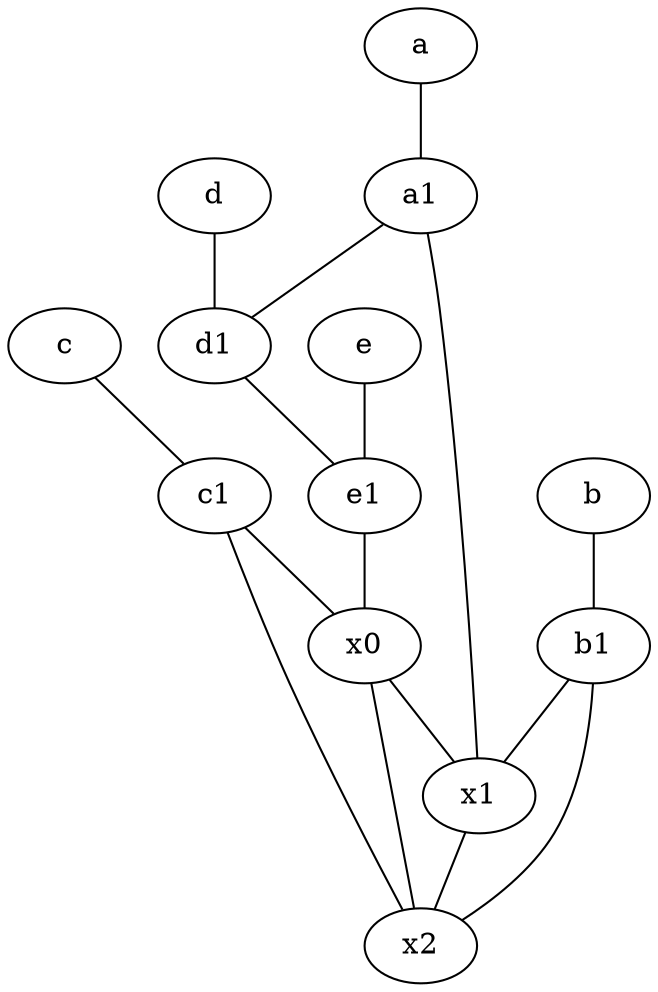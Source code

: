 graph {
	node [labelfontsize=50]
	d1 [labelfontsize=50 pos="3,5!"]
	x0 [labelfontsize=50]
	a1 [labelfontsize=50 pos="8,3!"]
	b1 [labelfontsize=50 pos="9,4!"]
	c1 [labelfontsize=50 pos="4.5,3!"]
	a [labelfontsize=50 pos="8,2!"]
	e [labelfontsize=50 pos="7,9!"]
	e1 [labelfontsize=50 pos="7,7!"]
	b [labelfontsize=50 pos="10,4!"]
	x2 [labelfontsize=50]
	c [labelfontsize=50 pos="4.5,2!"]
	d [labelfontsize=50 pos="2,5!"]
	x1 [labelfontsize=50]
	x0 -- x2
	d1 -- e1
	c -- c1
	a1 -- d1
	b1 -- x2
	x1 -- x2
	b -- b1
	a1 -- x1
	c1 -- x2
	e1 -- x0
	a -- a1
	x0 -- x1
	c1 -- x0
	b1 -- x1
	d -- d1
	e -- e1
}
